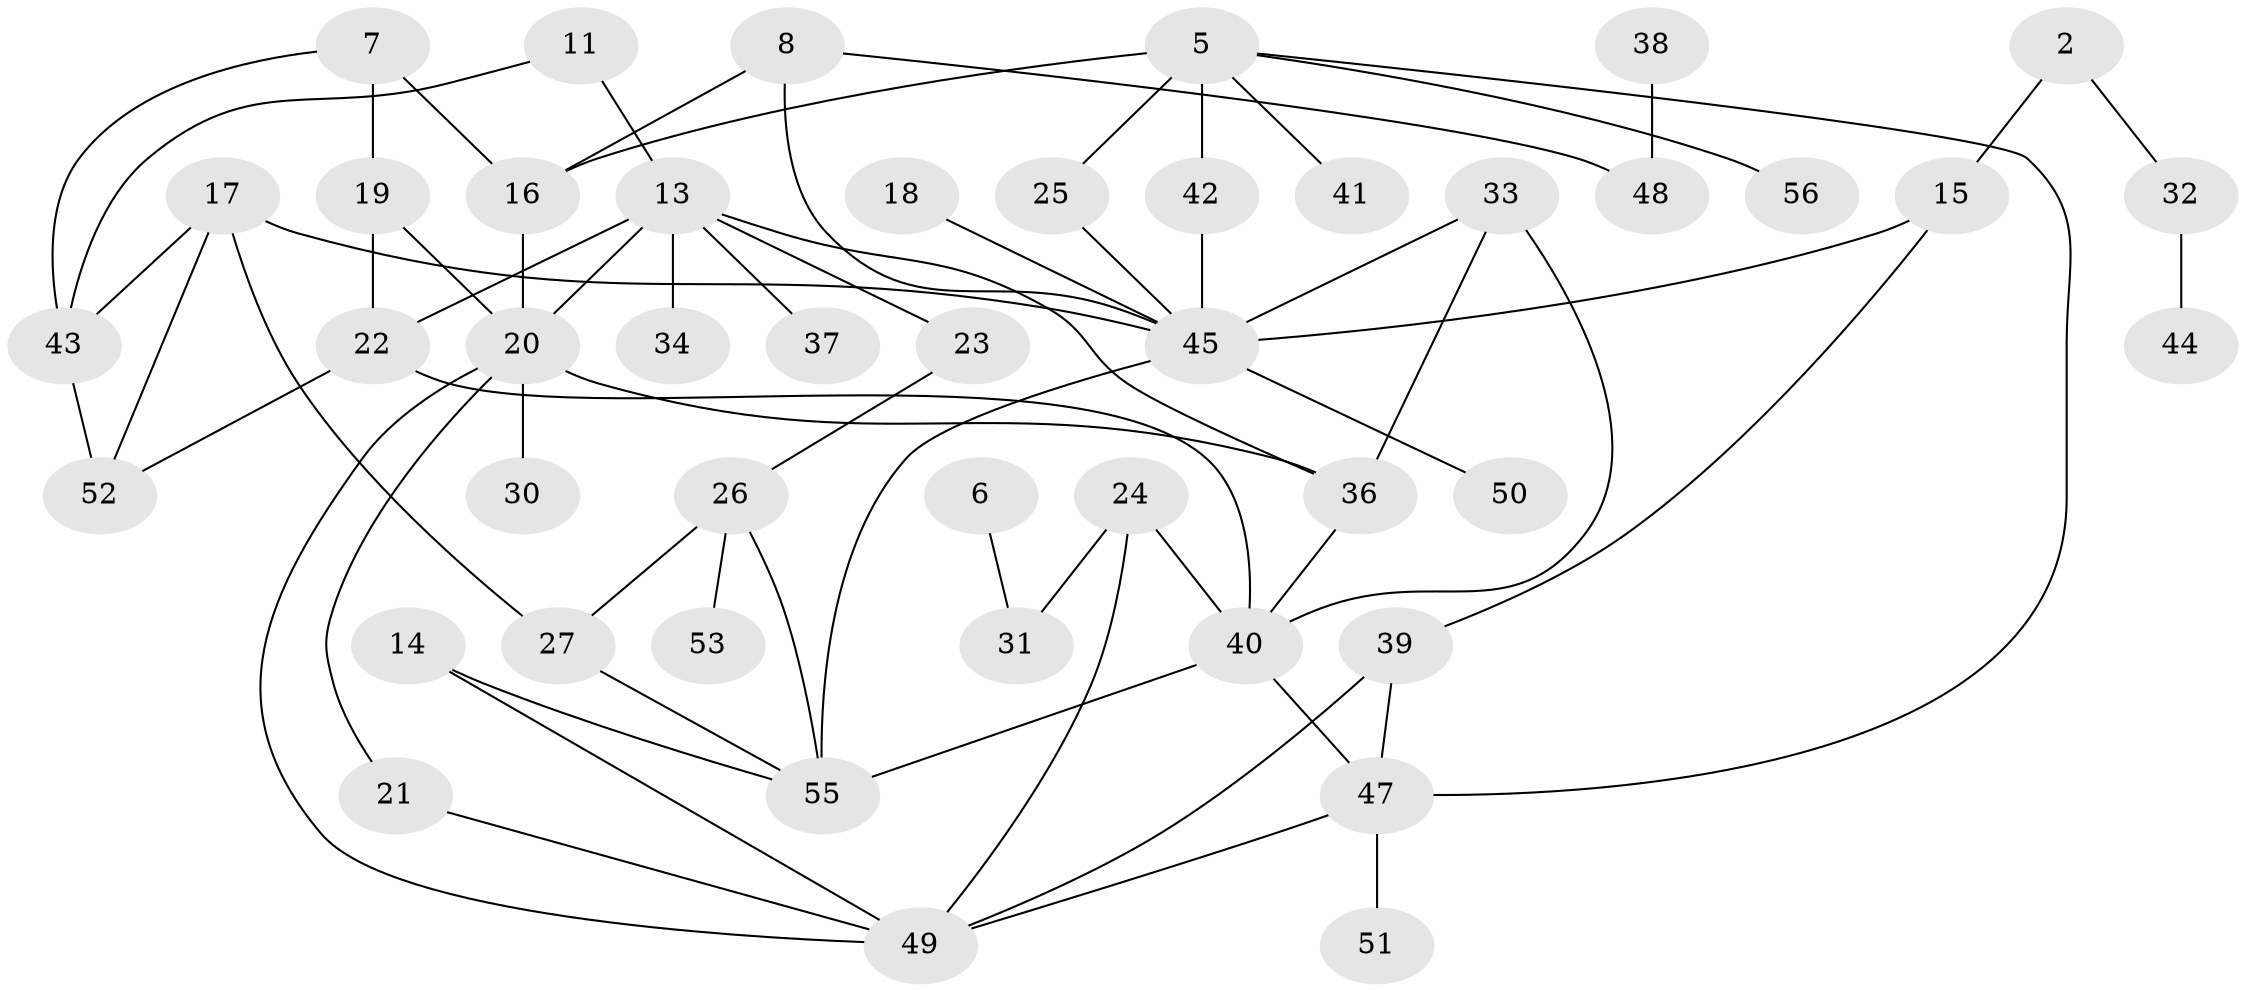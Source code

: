 // original degree distribution, {4: 0.12612612612612611, 0: 0.08108108108108109, 2: 0.3963963963963964, 8: 0.009009009009009009, 1: 0.17117117117117117, 3: 0.18018018018018017, 6: 0.02702702702702703, 5: 0.009009009009009009}
// Generated by graph-tools (version 1.1) at 2025/25/03/09/25 03:25:22]
// undirected, 45 vertices, 67 edges
graph export_dot {
graph [start="1"]
  node [color=gray90,style=filled];
  2;
  5;
  6;
  7;
  8;
  11;
  13;
  14;
  15;
  16;
  17;
  18;
  19;
  20;
  21;
  22;
  23;
  24;
  25;
  26;
  27;
  30;
  31;
  32;
  33;
  34;
  36;
  37;
  38;
  39;
  40;
  41;
  42;
  43;
  44;
  45;
  47;
  48;
  49;
  50;
  51;
  52;
  53;
  55;
  56;
  2 -- 15 [weight=1.0];
  2 -- 32 [weight=1.0];
  5 -- 16 [weight=2.0];
  5 -- 25 [weight=1.0];
  5 -- 41 [weight=1.0];
  5 -- 42 [weight=1.0];
  5 -- 47 [weight=1.0];
  5 -- 56 [weight=1.0];
  6 -- 31 [weight=1.0];
  7 -- 16 [weight=1.0];
  7 -- 19 [weight=1.0];
  7 -- 43 [weight=1.0];
  8 -- 16 [weight=1.0];
  8 -- 45 [weight=1.0];
  8 -- 48 [weight=1.0];
  11 -- 13 [weight=1.0];
  11 -- 43 [weight=1.0];
  13 -- 20 [weight=1.0];
  13 -- 22 [weight=1.0];
  13 -- 23 [weight=1.0];
  13 -- 34 [weight=1.0];
  13 -- 36 [weight=1.0];
  13 -- 37 [weight=2.0];
  14 -- 49 [weight=1.0];
  14 -- 55 [weight=1.0];
  15 -- 39 [weight=1.0];
  15 -- 45 [weight=1.0];
  16 -- 20 [weight=1.0];
  17 -- 27 [weight=1.0];
  17 -- 43 [weight=1.0];
  17 -- 45 [weight=1.0];
  17 -- 52 [weight=2.0];
  18 -- 45 [weight=1.0];
  19 -- 20 [weight=1.0];
  19 -- 22 [weight=1.0];
  20 -- 21 [weight=1.0];
  20 -- 30 [weight=1.0];
  20 -- 36 [weight=1.0];
  20 -- 49 [weight=1.0];
  21 -- 49 [weight=1.0];
  22 -- 40 [weight=1.0];
  22 -- 52 [weight=1.0];
  23 -- 26 [weight=1.0];
  24 -- 31 [weight=1.0];
  24 -- 40 [weight=1.0];
  24 -- 49 [weight=1.0];
  25 -- 45 [weight=1.0];
  26 -- 27 [weight=1.0];
  26 -- 53 [weight=1.0];
  26 -- 55 [weight=1.0];
  27 -- 55 [weight=1.0];
  32 -- 44 [weight=1.0];
  33 -- 36 [weight=1.0];
  33 -- 40 [weight=1.0];
  33 -- 45 [weight=1.0];
  36 -- 40 [weight=1.0];
  38 -- 48 [weight=1.0];
  39 -- 47 [weight=1.0];
  39 -- 49 [weight=1.0];
  40 -- 47 [weight=1.0];
  40 -- 55 [weight=1.0];
  42 -- 45 [weight=1.0];
  43 -- 52 [weight=1.0];
  45 -- 50 [weight=1.0];
  45 -- 55 [weight=1.0];
  47 -- 49 [weight=1.0];
  47 -- 51 [weight=2.0];
}
